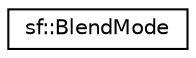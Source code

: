 digraph "Graphical Class Hierarchy"
{
  edge [fontname="Helvetica",fontsize="10",labelfontname="Helvetica",labelfontsize="10"];
  node [fontname="Helvetica",fontsize="10",shape=record];
  rankdir="LR";
  Node0 [label="sf::BlendMode",height=0.2,width=0.4,color="black", fillcolor="white", style="filled",URL="$structsf_1_1_blend_mode.html",tooltip="Blending modes for drawing. "];
}
